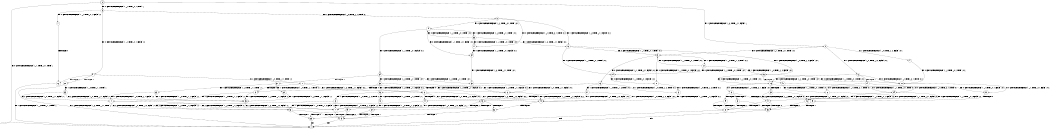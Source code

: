 digraph BCG {
size = "7, 10.5";
center = TRUE;
node [shape = circle];
0 [peripheries = 2];
0 -> 1 [label = "EX !0 !ATOMIC_EXCH_BRANCH (1, +1, TRUE, +0, 1, TRUE) !::"];
0 -> 2 [label = "EX !1 !ATOMIC_EXCH_BRANCH (1, +0, TRUE, +1, 1, FALSE) !::"];
0 -> 3 [label = "EX !0 !ATOMIC_EXCH_BRANCH (1, +1, TRUE, +0, 1, TRUE) !::"];
2 -> 4 [label = "EX !1 !ATOMIC_EXCH_BRANCH (1, +0, TRUE, +1, 2, FALSE) !:0:1:"];
2 -> 5 [label = "EX !0 !ATOMIC_EXCH_BRANCH (1, +1, TRUE, +0, 1, TRUE) !:0:1:"];
2 -> 6 [label = "EX !1 !ATOMIC_EXCH_BRANCH (1, +0, TRUE, +1, 2, FALSE) !:0:1:"];
3 -> 7 [label = "EX !0 !ATOMIC_EXCH_BRANCH (1, +1, TRUE, +0, 1, FALSE) !:0:"];
3 -> 8 [label = "EX !1 !ATOMIC_EXCH_BRANCH (1, +0, TRUE, +1, 1, TRUE) !:0:"];
3 -> 9 [label = "EX !0 !ATOMIC_EXCH_BRANCH (1, +1, TRUE, +0, 1, FALSE) !:0:"];
4 -> 10 [label = "EX !0 !ATOMIC_EXCH_BRANCH (1, +1, TRUE, +0, 1, TRUE) !:0:1:"];
5 -> 11 [label = "EX !0 !ATOMIC_EXCH_BRANCH (1, +1, TRUE, +0, 1, FALSE) !:0:1:"];
5 -> 12 [label = "EX !1 !ATOMIC_EXCH_BRANCH (1, +0, TRUE, +1, 2, TRUE) !:0:1:"];
5 -> 13 [label = "EX !0 !ATOMIC_EXCH_BRANCH (1, +1, TRUE, +0, 1, FALSE) !:0:1:"];
6 -> 10 [label = "EX !0 !ATOMIC_EXCH_BRANCH (1, +1, TRUE, +0, 1, TRUE) !:0:1:"];
6 -> 14 [label = "TERMINATE !1"];
6 -> 15 [label = "EX !0 !ATOMIC_EXCH_BRANCH (1, +1, TRUE, +0, 1, TRUE) !:0:1:"];
7 -> 16 [label = "TERMINATE !0"];
8 -> 17 [label = "EX !0 !ATOMIC_EXCH_BRANCH (1, +1, TRUE, +0, 1, TRUE) !:0:1:"];
8 -> 18 [label = "EX !1 !ATOMIC_EXCH_BRANCH (1, +0, TRUE, +1, 1, FALSE) !:0:1:"];
8 -> 19 [label = "EX !0 !ATOMIC_EXCH_BRANCH (1, +1, TRUE, +0, 1, TRUE) !:0:1:"];
9 -> 16 [label = "TERMINATE !0"];
9 -> 20 [label = "TERMINATE !0"];
9 -> 21 [label = "EX !1 !ATOMIC_EXCH_BRANCH (1, +0, TRUE, +1, 1, TRUE) !:0:"];
10 -> 22 [label = "EX !0 !ATOMIC_EXCH_BRANCH (1, +1, TRUE, +0, 1, FALSE) !:0:1:"];
11 -> 23 [label = "EX !1 !ATOMIC_EXCH_BRANCH (1, +0, TRUE, +1, 2, TRUE) !:0:1:"];
12 -> 24 [label = "EX !0 !ATOMIC_EXCH_BRANCH (1, +1, TRUE, +0, 1, TRUE) !:0:1:"];
12 -> 25 [label = "EX !1 !ATOMIC_EXCH_BRANCH (1, +0, TRUE, +1, 2, FALSE) !:0:1:"];
12 -> 5 [label = "EX !0 !ATOMIC_EXCH_BRANCH (1, +1, TRUE, +0, 1, TRUE) !:0:1:"];
13 -> 23 [label = "EX !1 !ATOMIC_EXCH_BRANCH (1, +0, TRUE, +1, 2, TRUE) !:0:1:"];
13 -> 26 [label = "TERMINATE !0"];
13 -> 27 [label = "EX !1 !ATOMIC_EXCH_BRANCH (1, +0, TRUE, +1, 2, TRUE) !:0:1:"];
14 -> 28 [label = "EX !0 !ATOMIC_EXCH_BRANCH (1, +1, TRUE, +0, 1, TRUE) !:0:"];
14 -> 29 [label = "EX !0 !ATOMIC_EXCH_BRANCH (1, +1, TRUE, +0, 1, TRUE) !:0:"];
15 -> 22 [label = "EX !0 !ATOMIC_EXCH_BRANCH (1, +1, TRUE, +0, 1, FALSE) !:0:1:"];
15 -> 30 [label = "TERMINATE !1"];
15 -> 31 [label = "EX !0 !ATOMIC_EXCH_BRANCH (1, +1, TRUE, +0, 1, FALSE) !:0:1:"];
16 -> 1 [label = "EX !1 !ATOMIC_EXCH_BRANCH (1, +0, TRUE, +1, 1, TRUE) !::"];
17 -> 32 [label = "EX !0 !ATOMIC_EXCH_BRANCH (1, +1, TRUE, +0, 1, FALSE) !:0:1:"];
18 -> 24 [label = "EX !0 !ATOMIC_EXCH_BRANCH (1, +1, TRUE, +0, 1, TRUE) !:0:1:"];
18 -> 25 [label = "EX !1 !ATOMIC_EXCH_BRANCH (1, +0, TRUE, +1, 2, FALSE) !:0:1:"];
18 -> 5 [label = "EX !0 !ATOMIC_EXCH_BRANCH (1, +1, TRUE, +0, 1, TRUE) !:0:1:"];
19 -> 32 [label = "EX !0 !ATOMIC_EXCH_BRANCH (1, +1, TRUE, +0, 1, FALSE) !:0:1:"];
19 -> 33 [label = "EX !1 !ATOMIC_EXCH_BRANCH (1, +0, TRUE, +1, 1, TRUE) !:0:1:"];
19 -> 34 [label = "EX !0 !ATOMIC_EXCH_BRANCH (1, +1, TRUE, +0, 1, FALSE) !:0:1:"];
20 -> 1 [label = "EX !1 !ATOMIC_EXCH_BRANCH (1, +0, TRUE, +1, 1, TRUE) !::"];
20 -> 35 [label = "EX !1 !ATOMIC_EXCH_BRANCH (1, +0, TRUE, +1, 1, TRUE) !::"];
21 -> 36 [label = "EX !1 !ATOMIC_EXCH_BRANCH (1, +0, TRUE, +1, 1, FALSE) !:0:1:"];
21 -> 37 [label = "TERMINATE !0"];
21 -> 38 [label = "EX !1 !ATOMIC_EXCH_BRANCH (1, +0, TRUE, +1, 1, FALSE) !:0:1:"];
22 -> 39 [label = "TERMINATE !0"];
23 -> 40 [label = "EX !1 !ATOMIC_EXCH_BRANCH (1, +0, TRUE, +1, 2, FALSE) !:0:1:"];
24 -> 11 [label = "EX !0 !ATOMIC_EXCH_BRANCH (1, +1, TRUE, +0, 1, FALSE) !:0:1:"];
25 -> 10 [label = "EX !0 !ATOMIC_EXCH_BRANCH (1, +1, TRUE, +0, 1, TRUE) !:0:1:"];
25 -> 41 [label = "TERMINATE !1"];
25 -> 15 [label = "EX !0 !ATOMIC_EXCH_BRANCH (1, +1, TRUE, +0, 1, TRUE) !:0:1:"];
26 -> 42 [label = "EX !1 !ATOMIC_EXCH_BRANCH (1, +0, TRUE, +1, 2, TRUE) !:1:"];
26 -> 43 [label = "EX !1 !ATOMIC_EXCH_BRANCH (1, +0, TRUE, +1, 2, TRUE) !:1:"];
27 -> 40 [label = "EX !1 !ATOMIC_EXCH_BRANCH (1, +0, TRUE, +1, 2, FALSE) !:0:1:"];
27 -> 44 [label = "TERMINATE !0"];
27 -> 45 [label = "EX !1 !ATOMIC_EXCH_BRANCH (1, +0, TRUE, +1, 2, FALSE) !:0:1:"];
28 -> 46 [label = "EX !0 !ATOMIC_EXCH_BRANCH (1, +1, TRUE, +0, 1, FALSE) !:0:"];
29 -> 46 [label = "EX !0 !ATOMIC_EXCH_BRANCH (1, +1, TRUE, +0, 1, FALSE) !:0:"];
29 -> 47 [label = "EX !0 !ATOMIC_EXCH_BRANCH (1, +1, TRUE, +0, 1, FALSE) !:0:"];
30 -> 46 [label = "EX !0 !ATOMIC_EXCH_BRANCH (1, +1, TRUE, +0, 1, FALSE) !:0:"];
30 -> 47 [label = "EX !0 !ATOMIC_EXCH_BRANCH (1, +1, TRUE, +0, 1, FALSE) !:0:"];
31 -> 39 [label = "TERMINATE !0"];
31 -> 48 [label = "TERMINATE !1"];
31 -> 49 [label = "TERMINATE !0"];
32 -> 50 [label = "EX !1 !ATOMIC_EXCH_BRANCH (1, +0, TRUE, +1, 1, TRUE) !:0:1:"];
33 -> 17 [label = "EX !0 !ATOMIC_EXCH_BRANCH (1, +1, TRUE, +0, 1, TRUE) !:0:1:"];
33 -> 18 [label = "EX !1 !ATOMIC_EXCH_BRANCH (1, +0, TRUE, +1, 1, FALSE) !:0:1:"];
33 -> 19 [label = "EX !0 !ATOMIC_EXCH_BRANCH (1, +1, TRUE, +0, 1, TRUE) !:0:1:"];
34 -> 50 [label = "EX !1 !ATOMIC_EXCH_BRANCH (1, +0, TRUE, +1, 1, TRUE) !:0:1:"];
34 -> 51 [label = "TERMINATE !0"];
34 -> 52 [label = "EX !1 !ATOMIC_EXCH_BRANCH (1, +0, TRUE, +1, 1, TRUE) !:0:1:"];
35 -> 53 [label = "EX !1 !ATOMIC_EXCH_BRANCH (1, +0, TRUE, +1, 1, FALSE) !:1:"];
35 -> 54 [label = "EX !1 !ATOMIC_EXCH_BRANCH (1, +0, TRUE, +1, 1, FALSE) !:1:"];
36 -> 40 [label = "EX !1 !ATOMIC_EXCH_BRANCH (1, +0, TRUE, +1, 2, FALSE) !:0:1:"];
37 -> 53 [label = "EX !1 !ATOMIC_EXCH_BRANCH (1, +0, TRUE, +1, 1, FALSE) !:1:"];
37 -> 54 [label = "EX !1 !ATOMIC_EXCH_BRANCH (1, +0, TRUE, +1, 1, FALSE) !:1:"];
38 -> 40 [label = "EX !1 !ATOMIC_EXCH_BRANCH (1, +0, TRUE, +1, 2, FALSE) !:0:1:"];
38 -> 44 [label = "TERMINATE !0"];
38 -> 45 [label = "EX !1 !ATOMIC_EXCH_BRANCH (1, +0, TRUE, +1, 2, FALSE) !:0:1:"];
39 -> 55 [label = "TERMINATE !1"];
40 -> 56 [label = "TERMINATE !0"];
41 -> 28 [label = "EX !0 !ATOMIC_EXCH_BRANCH (1, +1, TRUE, +0, 1, TRUE) !:0:"];
41 -> 29 [label = "EX !0 !ATOMIC_EXCH_BRANCH (1, +1, TRUE, +0, 1, TRUE) !:0:"];
42 -> 57 [label = "EX !1 !ATOMIC_EXCH_BRANCH (1, +0, TRUE, +1, 2, FALSE) !:1:"];
43 -> 57 [label = "EX !1 !ATOMIC_EXCH_BRANCH (1, +0, TRUE, +1, 2, FALSE) !:1:"];
43 -> 58 [label = "EX !1 !ATOMIC_EXCH_BRANCH (1, +0, TRUE, +1, 2, FALSE) !:1:"];
44 -> 57 [label = "EX !1 !ATOMIC_EXCH_BRANCH (1, +0, TRUE, +1, 2, FALSE) !:1:"];
44 -> 58 [label = "EX !1 !ATOMIC_EXCH_BRANCH (1, +0, TRUE, +1, 2, FALSE) !:1:"];
45 -> 56 [label = "TERMINATE !0"];
45 -> 59 [label = "TERMINATE !1"];
45 -> 60 [label = "TERMINATE !0"];
46 -> 55 [label = "TERMINATE !0"];
47 -> 55 [label = "TERMINATE !0"];
47 -> 61 [label = "TERMINATE !0"];
48 -> 55 [label = "TERMINATE !0"];
48 -> 61 [label = "TERMINATE !0"];
49 -> 55 [label = "TERMINATE !1"];
49 -> 61 [label = "TERMINATE !1"];
50 -> 36 [label = "EX !1 !ATOMIC_EXCH_BRANCH (1, +0, TRUE, +1, 1, FALSE) !:0:1:"];
51 -> 62 [label = "EX !1 !ATOMIC_EXCH_BRANCH (1, +0, TRUE, +1, 1, TRUE) !:1:"];
51 -> 63 [label = "EX !1 !ATOMIC_EXCH_BRANCH (1, +0, TRUE, +1, 1, TRUE) !:1:"];
52 -> 36 [label = "EX !1 !ATOMIC_EXCH_BRANCH (1, +0, TRUE, +1, 1, FALSE) !:0:1:"];
52 -> 37 [label = "TERMINATE !0"];
52 -> 38 [label = "EX !1 !ATOMIC_EXCH_BRANCH (1, +0, TRUE, +1, 1, FALSE) !:0:1:"];
53 -> 57 [label = "EX !1 !ATOMIC_EXCH_BRANCH (1, +0, TRUE, +1, 2, FALSE) !:1:"];
54 -> 57 [label = "EX !1 !ATOMIC_EXCH_BRANCH (1, +0, TRUE, +1, 2, FALSE) !:1:"];
54 -> 58 [label = "EX !1 !ATOMIC_EXCH_BRANCH (1, +0, TRUE, +1, 2, FALSE) !:1:"];
55 -> 1 [label = "exit"];
56 -> 64 [label = "TERMINATE !1"];
57 -> 64 [label = "TERMINATE !1"];
58 -> 64 [label = "TERMINATE !1"];
58 -> 65 [label = "TERMINATE !1"];
59 -> 64 [label = "TERMINATE !0"];
59 -> 65 [label = "TERMINATE !0"];
60 -> 64 [label = "TERMINATE !1"];
60 -> 65 [label = "TERMINATE !1"];
61 -> 1 [label = "exit"];
62 -> 53 [label = "EX !1 !ATOMIC_EXCH_BRANCH (1, +0, TRUE, +1, 1, FALSE) !:1:"];
63 -> 53 [label = "EX !1 !ATOMIC_EXCH_BRANCH (1, +0, TRUE, +1, 1, FALSE) !:1:"];
63 -> 54 [label = "EX !1 !ATOMIC_EXCH_BRANCH (1, +0, TRUE, +1, 1, FALSE) !:1:"];
64 -> 1 [label = "exit"];
65 -> 1 [label = "exit"];
}
